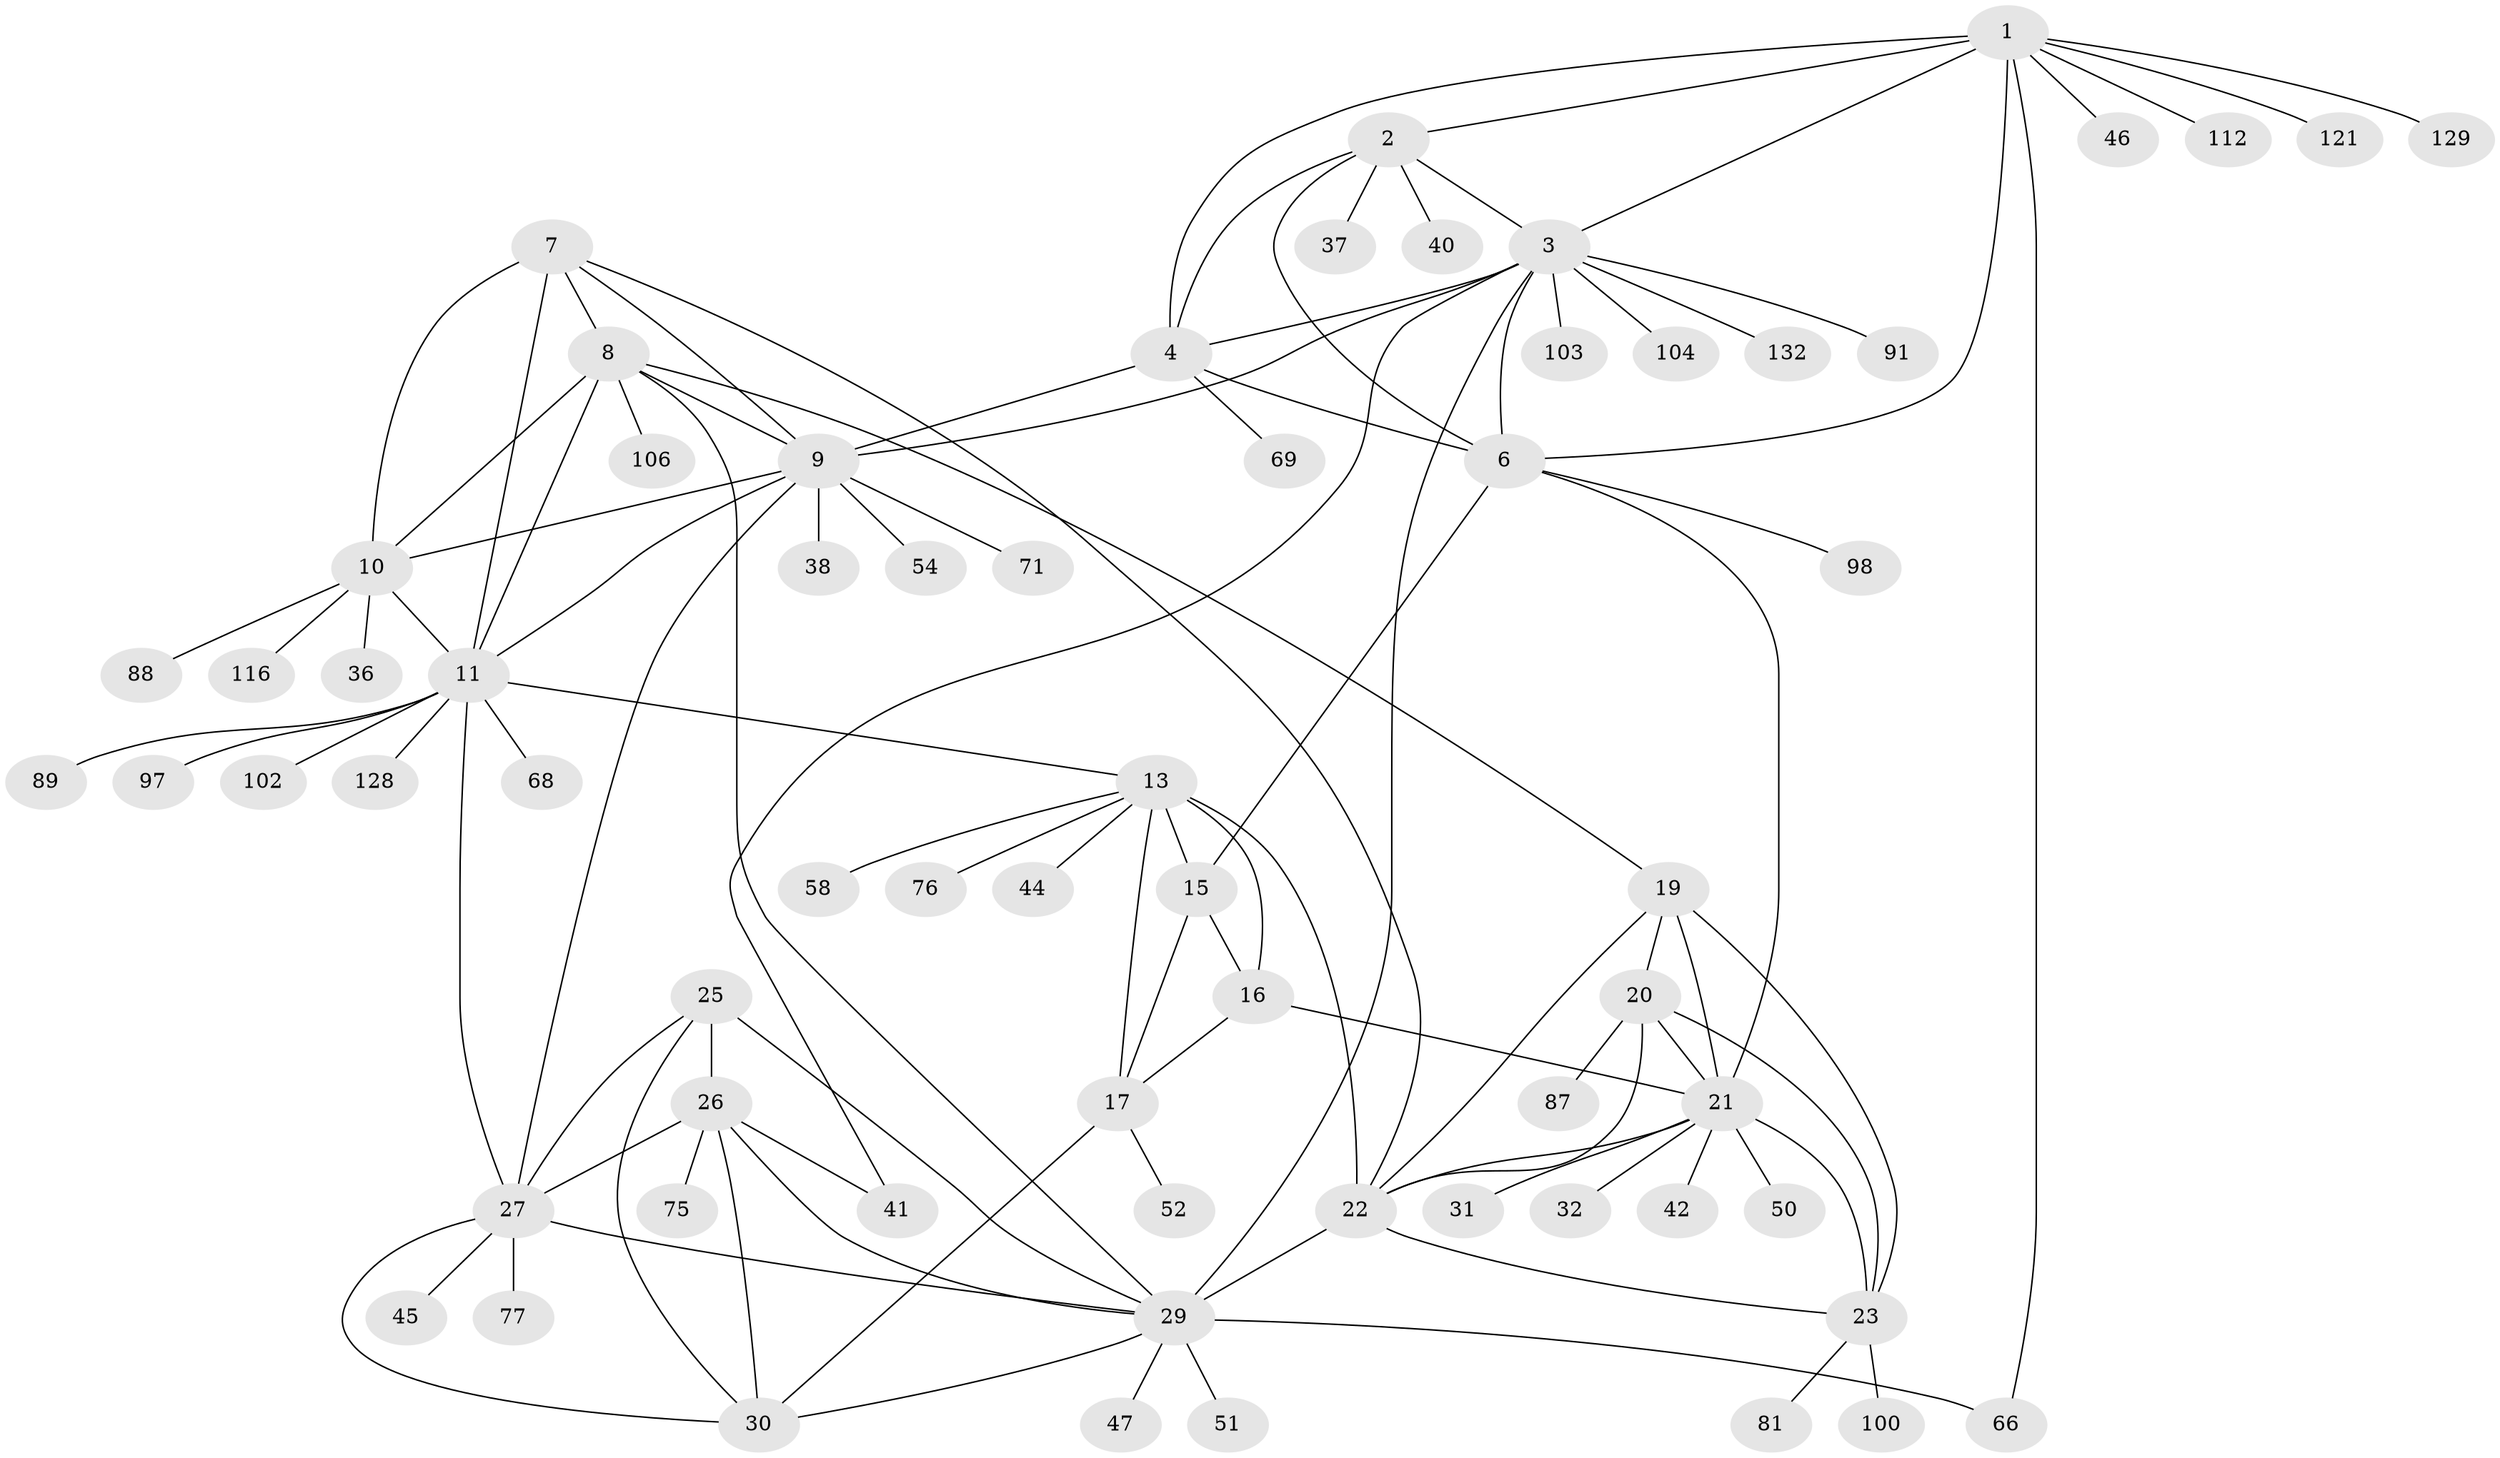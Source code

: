 // original degree distribution, {10: 0.007518796992481203, 6: 0.05263157894736842, 12: 0.022556390977443608, 7: 0.05263157894736842, 8: 0.03007518796992481, 11: 0.015037593984962405, 9: 0.022556390977443608, 15: 0.007518796992481203, 14: 0.007518796992481203, 5: 0.007518796992481203, 13: 0.007518796992481203, 1: 0.5789473684210527, 2: 0.17293233082706766, 3: 0.015037593984962405}
// Generated by graph-tools (version 1.1) at 2025/19/03/04/25 18:19:37]
// undirected, 66 vertices, 105 edges
graph export_dot {
graph [start="1"]
  node [color=gray90,style=filled];
  1;
  2 [super="+5"];
  3;
  4;
  6;
  7 [super="+55+99"];
  8 [super="+48+94+119+130+35"];
  9 [super="+72+65+64+93"];
  10;
  11 [super="+12"];
  13 [super="+14+84+96+18"];
  15;
  16;
  17 [super="+39+92+110+111+109+118+70+56"];
  19;
  20;
  21 [super="+108+83+24"];
  22 [super="+33"];
  23;
  25;
  26 [super="+34+28"];
  27 [super="+49+126+62+59+73"];
  29;
  30 [super="+57"];
  31;
  32;
  36 [super="+90"];
  37 [super="+63"];
  38;
  40;
  41;
  42;
  44;
  45 [super="+115"];
  46;
  47;
  50;
  51 [super="+78"];
  52;
  54;
  58;
  66;
  68;
  69 [super="+122"];
  71;
  75;
  76;
  77 [super="+79"];
  81;
  87;
  88;
  89;
  91;
  97;
  98;
  100;
  102;
  103;
  104;
  106;
  112;
  116;
  121;
  128;
  129;
  132;
  1 -- 2 [weight=2];
  1 -- 3;
  1 -- 4;
  1 -- 6;
  1 -- 46;
  1 -- 66;
  1 -- 112;
  1 -- 121;
  1 -- 129;
  2 -- 3 [weight=2];
  2 -- 4 [weight=2];
  2 -- 6 [weight=2];
  2 -- 40;
  2 -- 37;
  3 -- 4;
  3 -- 6;
  3 -- 29;
  3 -- 41;
  3 -- 91;
  3 -- 103;
  3 -- 104;
  3 -- 132;
  3 -- 9;
  4 -- 6;
  4 -- 9;
  4 -- 69;
  6 -- 15;
  6 -- 98;
  6 -- 21;
  7 -- 8;
  7 -- 9;
  7 -- 10;
  7 -- 11 [weight=2];
  7 -- 22;
  8 -- 9;
  8 -- 10;
  8 -- 11 [weight=2];
  8 -- 19;
  8 -- 106;
  8 -- 29;
  9 -- 10;
  9 -- 11 [weight=2];
  9 -- 38;
  9 -- 54;
  9 -- 27;
  9 -- 71;
  10 -- 11 [weight=2];
  10 -- 36;
  10 -- 88;
  10 -- 116;
  11 -- 27;
  11 -- 89;
  11 -- 128;
  11 -- 13;
  11 -- 97;
  11 -- 68;
  11 -- 102;
  13 -- 15 [weight=3];
  13 -- 16 [weight=3];
  13 -- 17 [weight=3];
  13 -- 58;
  13 -- 76;
  13 -- 22;
  13 -- 44;
  15 -- 16;
  15 -- 17;
  16 -- 17;
  16 -- 21;
  17 -- 30;
  17 -- 52;
  19 -- 20;
  19 -- 21 [weight=2];
  19 -- 22;
  19 -- 23;
  20 -- 21 [weight=2];
  20 -- 22;
  20 -- 23;
  20 -- 87;
  21 -- 22 [weight=2];
  21 -- 23 [weight=2];
  21 -- 31;
  21 -- 32;
  21 -- 42;
  21 -- 50;
  22 -- 23;
  22 -- 29 [weight=2];
  23 -- 81;
  23 -- 100;
  25 -- 26 [weight=2];
  25 -- 27;
  25 -- 29;
  25 -- 30;
  26 -- 27 [weight=2];
  26 -- 29 [weight=2];
  26 -- 30 [weight=2];
  26 -- 41;
  26 -- 75;
  27 -- 29;
  27 -- 30;
  27 -- 45;
  27 -- 77;
  29 -- 30;
  29 -- 47;
  29 -- 51;
  29 -- 66;
}
